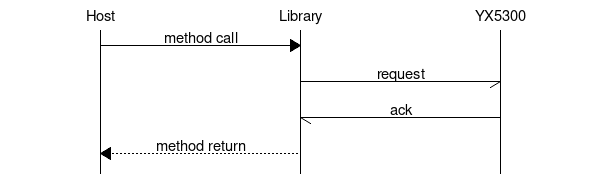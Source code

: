 msc
{
  Host,Library,YX5300;
  
  Host=>Library [label="method call"];
  Library->YX5300 [label=request];
  Library<-YX5300 [label=ack];
  Host<<Library [label="method return"];
}
